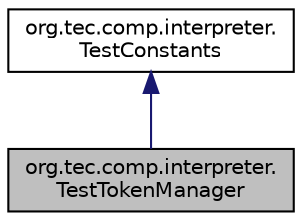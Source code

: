 digraph "org.tec.comp.interpreter.TestTokenManager"
{
 // LATEX_PDF_SIZE
  edge [fontname="Helvetica",fontsize="10",labelfontname="Helvetica",labelfontsize="10"];
  node [fontname="Helvetica",fontsize="10",shape=record];
  Node0 [label="org.tec.comp.interpreter.\lTestTokenManager",height=0.2,width=0.4,color="black", fillcolor="grey75", style="filled", fontcolor="black",tooltip=" "];
  Node1 -> Node0 [dir="back",color="midnightblue",fontsize="10",style="solid",fontname="Helvetica"];
  Node1 [label="org.tec.comp.interpreter.\lTestConstants",height=0.2,width=0.4,color="black", fillcolor="white", style="filled",URL="$interfaceorg_1_1tec_1_1comp_1_1interpreter_1_1_test_constants.html",tooltip=" "];
}
